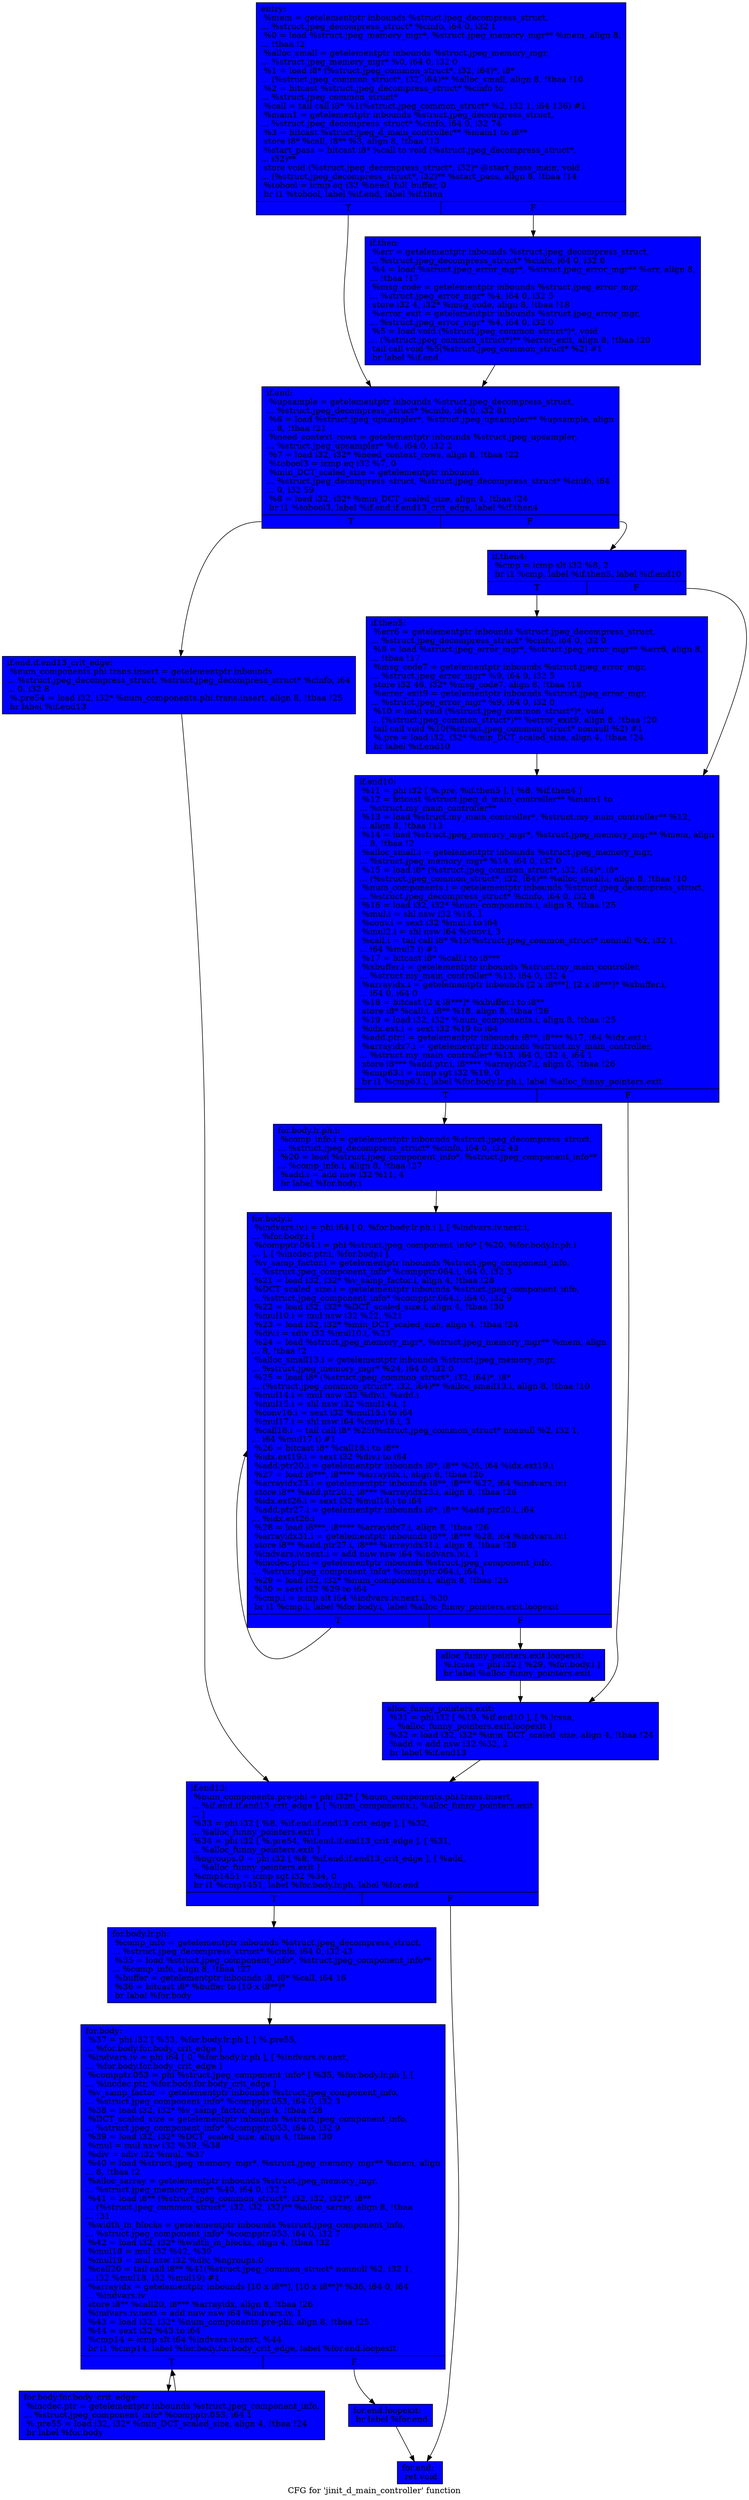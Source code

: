 digraph "CFG for 'jinit_d_main_controller' function" {
	label="CFG for 'jinit_d_main_controller' function";

	Node0x63445e0 [shape=record, style = filled, fillcolor = blue, label="{entry:\l  %mem = getelementptr inbounds %struct.jpeg_decompress_struct,\l... %struct.jpeg_decompress_struct* %cinfo, i64 0, i32 1\l  %0 = load %struct.jpeg_memory_mgr*, %struct.jpeg_memory_mgr** %mem, align 8,\l... !tbaa !2\l  %alloc_small = getelementptr inbounds %struct.jpeg_memory_mgr,\l... %struct.jpeg_memory_mgr* %0, i64 0, i32 0\l  %1 = load i8* (%struct.jpeg_common_struct*, i32, i64)*, i8*\l... (%struct.jpeg_common_struct*, i32, i64)** %alloc_small, align 8, !tbaa !10\l  %2 = bitcast %struct.jpeg_decompress_struct* %cinfo to\l... %struct.jpeg_common_struct*\l  %call = tail call i8* %1(%struct.jpeg_common_struct* %2, i32 1, i64 136) #1\l  %main1 = getelementptr inbounds %struct.jpeg_decompress_struct,\l... %struct.jpeg_decompress_struct* %cinfo, i64 0, i32 74\l  %3 = bitcast %struct.jpeg_d_main_controller** %main1 to i8**\l  store i8* %call, i8** %3, align 8, !tbaa !13\l  %start_pass = bitcast i8* %call to void (%struct.jpeg_decompress_struct*,\l... i32)**\l  store void (%struct.jpeg_decompress_struct*, i32)* @start_pass_main, void\l... (%struct.jpeg_decompress_struct*, i32)** %start_pass, align 8, !tbaa !14\l  %tobool = icmp eq i32 %need_full_buffer, 0\l  br i1 %tobool, label %if.end, label %if.then\l|{<s0>T|<s1>F}}"];
	Node0x63445e0:s0 -> Node0x6346b10;
	Node0x63445e0:s1 -> Node0x6346be0;
	Node0x6346be0 [shape=record, style = filled, fillcolor = blue, label="{if.then:                                          \l  %err = getelementptr inbounds %struct.jpeg_decompress_struct,\l... %struct.jpeg_decompress_struct* %cinfo, i64 0, i32 0\l  %4 = load %struct.jpeg_error_mgr*, %struct.jpeg_error_mgr** %err, align 8,\l... !tbaa !17\l  %msg_code = getelementptr inbounds %struct.jpeg_error_mgr,\l... %struct.jpeg_error_mgr* %4, i64 0, i32 5\l  store i32 4, i32* %msg_code, align 8, !tbaa !18\l  %error_exit = getelementptr inbounds %struct.jpeg_error_mgr,\l... %struct.jpeg_error_mgr* %4, i64 0, i32 0\l  %5 = load void (%struct.jpeg_common_struct*)*, void\l... (%struct.jpeg_common_struct*)** %error_exit, align 8, !tbaa !20\l  tail call void %5(%struct.jpeg_common_struct* %2) #1\l  br label %if.end\l}"];
	Node0x6346be0 -> Node0x6346b10;
	Node0x6346b10 [shape=record, style = filled, fillcolor = blue, label="{if.end:                                           \l  %upsample = getelementptr inbounds %struct.jpeg_decompress_struct,\l... %struct.jpeg_decompress_struct* %cinfo, i64 0, i32 81\l  %6 = load %struct.jpeg_upsampler*, %struct.jpeg_upsampler** %upsample, align\l... 8, !tbaa !21\l  %need_context_rows = getelementptr inbounds %struct.jpeg_upsampler,\l... %struct.jpeg_upsampler* %6, i64 0, i32 2\l  %7 = load i32, i32* %need_context_rows, align 8, !tbaa !22\l  %tobool3 = icmp eq i32 %7, 0\l  %min_DCT_scaled_size = getelementptr inbounds\l... %struct.jpeg_decompress_struct, %struct.jpeg_decompress_struct* %cinfo, i64\l... 0, i32 59\l  %8 = load i32, i32* %min_DCT_scaled_size, align 4, !tbaa !24\l  br i1 %tobool3, label %if.end.if.end13_crit_edge, label %if.then4\l|{<s0>T|<s1>F}}"];
	Node0x6346b10:s0 -> Node0x6346f30;
	Node0x6346b10:s1 -> Node0x6348080;
	Node0x6346f30 [shape=record, style = filled, fillcolor = blue, label="{if.end.if.end13_crit_edge:                        \l  %num_components.phi.trans.insert = getelementptr inbounds\l... %struct.jpeg_decompress_struct, %struct.jpeg_decompress_struct* %cinfo, i64\l... 0, i32 8\l  %.pre54 = load i32, i32* %num_components.phi.trans.insert, align 8, !tbaa !25\l  br label %if.end13\l}"];
	Node0x6346f30 -> Node0x6348460;
	Node0x6348080 [shape=record, style = filled, fillcolor = blue, label="{if.then4:                                         \l  %cmp = icmp slt i32 %8, 2\l  br i1 %cmp, label %if.then5, label %if.end10\l|{<s0>T|<s1>F}}"];
	Node0x6348080:s0 -> Node0x6348610;
	Node0x6348080:s1 -> Node0x6347060;
	Node0x6348610 [shape=record, style = filled, fillcolor = blue, label="{if.then5:                                         \l  %err6 = getelementptr inbounds %struct.jpeg_decompress_struct,\l... %struct.jpeg_decompress_struct* %cinfo, i64 0, i32 0\l  %9 = load %struct.jpeg_error_mgr*, %struct.jpeg_error_mgr** %err6, align 8,\l... !tbaa !17\l  %msg_code7 = getelementptr inbounds %struct.jpeg_error_mgr,\l... %struct.jpeg_error_mgr* %9, i64 0, i32 5\l  store i32 46, i32* %msg_code7, align 8, !tbaa !18\l  %error_exit9 = getelementptr inbounds %struct.jpeg_error_mgr,\l... %struct.jpeg_error_mgr* %9, i64 0, i32 0\l  %10 = load void (%struct.jpeg_common_struct*)*, void\l... (%struct.jpeg_common_struct*)** %error_exit9, align 8, !tbaa !20\l  tail call void %10(%struct.jpeg_common_struct* nonnull %2) #1\l  %.pre = load i32, i32* %min_DCT_scaled_size, align 4, !tbaa !24\l  br label %if.end10\l}"];
	Node0x6348610 -> Node0x6347060;
	Node0x6347060 [shape=record, style = filled, fillcolor = blue, label="{if.end10:                                         \l  %11 = phi i32 [ %.pre, %if.then5 ], [ %8, %if.then4 ]\l  %12 = bitcast %struct.jpeg_d_main_controller** %main1 to\l... %struct.my_main_controller**\l  %13 = load %struct.my_main_controller*, %struct.my_main_controller** %12,\l... align 8, !tbaa !13\l  %14 = load %struct.jpeg_memory_mgr*, %struct.jpeg_memory_mgr** %mem, align\l... 8, !tbaa !2\l  %alloc_small.i = getelementptr inbounds %struct.jpeg_memory_mgr,\l... %struct.jpeg_memory_mgr* %14, i64 0, i32 0\l  %15 = load i8* (%struct.jpeg_common_struct*, i32, i64)*, i8*\l... (%struct.jpeg_common_struct*, i32, i64)** %alloc_small.i, align 8, !tbaa !10\l  %num_components.i = getelementptr inbounds %struct.jpeg_decompress_struct,\l... %struct.jpeg_decompress_struct* %cinfo, i64 0, i32 8\l  %16 = load i32, i32* %num_components.i, align 8, !tbaa !25\l  %mul.i = shl nsw i32 %16, 1\l  %conv.i = sext i32 %mul.i to i64\l  %mul2.i = shl nsw i64 %conv.i, 3\l  %call.i = tail call i8* %15(%struct.jpeg_common_struct* nonnull %2, i32 1,\l... i64 %mul2.i) #1\l  %17 = bitcast i8* %call.i to i8***\l  %xbuffer.i = getelementptr inbounds %struct.my_main_controller,\l... %struct.my_main_controller* %13, i64 0, i32 4\l  %arrayidx.i = getelementptr inbounds [2 x i8***], [2 x i8***]* %xbuffer.i,\l... i64 0, i64 0\l  %18 = bitcast [2 x i8***]* %xbuffer.i to i8**\l  store i8* %call.i, i8** %18, align 8, !tbaa !26\l  %19 = load i32, i32* %num_components.i, align 8, !tbaa !25\l  %idx.ext.i = sext i32 %19 to i64\l  %add.ptr.i = getelementptr inbounds i8**, i8*** %17, i64 %idx.ext.i\l  %arrayidx7.i = getelementptr inbounds %struct.my_main_controller,\l... %struct.my_main_controller* %13, i64 0, i32 4, i64 1\l  store i8*** %add.ptr.i, i8**** %arrayidx7.i, align 8, !tbaa !26\l  %cmp63.i = icmp sgt i32 %19, 0\l  br i1 %cmp63.i, label %for.body.lr.ph.i, label %alloc_funny_pointers.exit\l|{<s0>T|<s1>F}}"];
	Node0x6347060:s0 -> Node0x634d5c0;
	Node0x6347060:s1 -> Node0x634d6c0;
	Node0x634d5c0 [shape=record, style = filled, fillcolor = blue, label="{for.body.lr.ph.i:                                 \l  %comp_info.i = getelementptr inbounds %struct.jpeg_decompress_struct,\l... %struct.jpeg_decompress_struct* %cinfo, i64 0, i32 43\l  %20 = load %struct.jpeg_component_info*, %struct.jpeg_component_info**\l... %comp_info.i, align 8, !tbaa !27\l  %add.i = add nsw i32 %11, 4\l  br label %for.body.i\l}"];
	Node0x634d5c0 -> Node0x63441a0;
	Node0x63441a0 [shape=record, style = filled, fillcolor = blue, label="{for.body.i:                                       \l  %indvars.iv.i = phi i64 [ 0, %for.body.lr.ph.i ], [ %indvars.iv.next.i,\l... %for.body.i ]\l  %compptr.064.i = phi %struct.jpeg_component_info* [ %20, %for.body.lr.ph.i\l... ], [ %incdec.ptr.i, %for.body.i ]\l  %v_samp_factor.i = getelementptr inbounds %struct.jpeg_component_info,\l... %struct.jpeg_component_info* %compptr.064.i, i64 0, i32 3\l  %21 = load i32, i32* %v_samp_factor.i, align 4, !tbaa !28\l  %DCT_scaled_size.i = getelementptr inbounds %struct.jpeg_component_info,\l... %struct.jpeg_component_info* %compptr.064.i, i64 0, i32 9\l  %22 = load i32, i32* %DCT_scaled_size.i, align 4, !tbaa !30\l  %mul10.i = mul nsw i32 %22, %21\l  %23 = load i32, i32* %min_DCT_scaled_size, align 4, !tbaa !24\l  %div.i = sdiv i32 %mul10.i, %23\l  %24 = load %struct.jpeg_memory_mgr*, %struct.jpeg_memory_mgr** %mem, align\l... 8, !tbaa !2\l  %alloc_small13.i = getelementptr inbounds %struct.jpeg_memory_mgr,\l... %struct.jpeg_memory_mgr* %24, i64 0, i32 0\l  %25 = load i8* (%struct.jpeg_common_struct*, i32, i64)*, i8*\l... (%struct.jpeg_common_struct*, i32, i64)** %alloc_small13.i, align 8, !tbaa !10\l  %mul14.i = mul nsw i32 %div.i, %add.i\l  %mul15.i = shl nsw i32 %mul14.i, 1\l  %conv16.i = sext i32 %mul15.i to i64\l  %mul17.i = shl nsw i64 %conv16.i, 3\l  %call18.i = tail call i8* %25(%struct.jpeg_common_struct* nonnull %2, i32 1,\l... i64 %mul17.i) #1\l  %26 = bitcast i8* %call18.i to i8**\l  %idx.ext19.i = sext i32 %div.i to i64\l  %add.ptr20.i = getelementptr inbounds i8*, i8** %26, i64 %idx.ext19.i\l  %27 = load i8***, i8**** %arrayidx.i, align 8, !tbaa !26\l  %arrayidx23.i = getelementptr inbounds i8**, i8*** %27, i64 %indvars.iv.i\l  store i8** %add.ptr20.i, i8*** %arrayidx23.i, align 8, !tbaa !26\l  %idx.ext26.i = sext i32 %mul14.i to i64\l  %add.ptr27.i = getelementptr inbounds i8*, i8** %add.ptr20.i, i64\l... %idx.ext26.i\l  %28 = load i8***, i8**** %arrayidx7.i, align 8, !tbaa !26\l  %arrayidx31.i = getelementptr inbounds i8**, i8*** %28, i64 %indvars.iv.i\l  store i8** %add.ptr27.i, i8*** %arrayidx31.i, align 8, !tbaa !26\l  %indvars.iv.next.i = add nuw nsw i64 %indvars.iv.i, 1\l  %incdec.ptr.i = getelementptr inbounds %struct.jpeg_component_info,\l... %struct.jpeg_component_info* %compptr.064.i, i64 1\l  %29 = load i32, i32* %num_components.i, align 8, !tbaa !25\l  %30 = sext i32 %29 to i64\l  %cmp.i = icmp slt i64 %indvars.iv.next.i, %30\l  br i1 %cmp.i, label %for.body.i, label %alloc_funny_pointers.exit.loopexit\l|{<s0>T|<s1>F}}"];
	Node0x63441a0:s0 -> Node0x63441a0;
	Node0x63441a0:s1 -> Node0x634fb00;
	Node0x634fb00 [shape=record, style = filled, fillcolor = blue, label="{alloc_funny_pointers.exit.loopexit:               \l  %.lcssa = phi i32 [ %29, %for.body.i ]\l  br label %alloc_funny_pointers.exit\l}"];
	Node0x634fb00 -> Node0x634d6c0;
	Node0x634d6c0 [shape=record, style = filled, fillcolor = blue, label="{alloc_funny_pointers.exit:                        \l  %31 = phi i32 [ %19, %if.end10 ], [ %.lcssa,\l... %alloc_funny_pointers.exit.loopexit ]\l  %32 = load i32, i32* %min_DCT_scaled_size, align 4, !tbaa !24\l  %add = add nsw i32 %32, 2\l  br label %if.end13\l}"];
	Node0x634d6c0 -> Node0x6348460;
	Node0x6348460 [shape=record, style = filled, fillcolor = blue, label="{if.end13:                                         \l  %num_components.pre-phi = phi i32* [ %num_components.phi.trans.insert,\l... %if.end.if.end13_crit_edge ], [ %num_components.i, %alloc_funny_pointers.exit\l... ]\l  %33 = phi i32 [ %8, %if.end.if.end13_crit_edge ], [ %32,\l... %alloc_funny_pointers.exit ]\l  %34 = phi i32 [ %.pre54, %if.end.if.end13_crit_edge ], [ %31,\l... %alloc_funny_pointers.exit ]\l  %ngroups.0 = phi i32 [ %8, %if.end.if.end13_crit_edge ], [ %add,\l... %alloc_funny_pointers.exit ]\l  %cmp1451 = icmp sgt i32 %34, 0\l  br i1 %cmp1451, label %for.body.lr.ph, label %for.end\l|{<s0>T|<s1>F}}"];
	Node0x6348460:s0 -> Node0x6350270;
	Node0x6348460:s1 -> Node0x6350350;
	Node0x6350270 [shape=record, style = filled, fillcolor = blue, label="{for.body.lr.ph:                                   \l  %comp_info = getelementptr inbounds %struct.jpeg_decompress_struct,\l... %struct.jpeg_decompress_struct* %cinfo, i64 0, i32 43\l  %35 = load %struct.jpeg_component_info*, %struct.jpeg_component_info**\l... %comp_info, align 8, !tbaa !27\l  %buffer = getelementptr inbounds i8, i8* %call, i64 16\l  %36 = bitcast i8* %buffer to [10 x i8**]*\l  br label %for.body\l}"];
	Node0x6350270 -> Node0x6350c70;
	Node0x6350c70 [shape=record, style = filled, fillcolor = blue, label="{for.body:                                         \l  %37 = phi i32 [ %33, %for.body.lr.ph ], [ %.pre55,\l... %for.body.for.body_crit_edge ]\l  %indvars.iv = phi i64 [ 0, %for.body.lr.ph ], [ %indvars.iv.next,\l... %for.body.for.body_crit_edge ]\l  %compptr.053 = phi %struct.jpeg_component_info* [ %35, %for.body.lr.ph ], [\l... %incdec.ptr, %for.body.for.body_crit_edge ]\l  %v_samp_factor = getelementptr inbounds %struct.jpeg_component_info,\l... %struct.jpeg_component_info* %compptr.053, i64 0, i32 3\l  %38 = load i32, i32* %v_samp_factor, align 4, !tbaa !28\l  %DCT_scaled_size = getelementptr inbounds %struct.jpeg_component_info,\l... %struct.jpeg_component_info* %compptr.053, i64 0, i32 9\l  %39 = load i32, i32* %DCT_scaled_size, align 4, !tbaa !30\l  %mul = mul nsw i32 %39, %38\l  %div = sdiv i32 %mul, %37\l  %40 = load %struct.jpeg_memory_mgr*, %struct.jpeg_memory_mgr** %mem, align\l... 8, !tbaa !2\l  %alloc_sarray = getelementptr inbounds %struct.jpeg_memory_mgr,\l... %struct.jpeg_memory_mgr* %40, i64 0, i32 2\l  %41 = load i8** (%struct.jpeg_common_struct*, i32, i32, i32)*, i8**\l... (%struct.jpeg_common_struct*, i32, i32, i32)** %alloc_sarray, align 8, !tbaa\l... !31\l  %width_in_blocks = getelementptr inbounds %struct.jpeg_component_info,\l... %struct.jpeg_component_info* %compptr.053, i64 0, i32 7\l  %42 = load i32, i32* %width_in_blocks, align 4, !tbaa !32\l  %mul18 = mul i32 %42, %39\l  %mul19 = mul nsw i32 %div, %ngroups.0\l  %call20 = tail call i8** %41(%struct.jpeg_common_struct* nonnull %2, i32 1,\l... i32 %mul18, i32 %mul19) #1\l  %arrayidx = getelementptr inbounds [10 x i8**], [10 x i8**]* %36, i64 0, i64\l... %indvars.iv\l  store i8** %call20, i8*** %arrayidx, align 8, !tbaa !26\l  %indvars.iv.next = add nuw nsw i64 %indvars.iv, 1\l  %43 = load i32, i32* %num_components.pre-phi, align 8, !tbaa !25\l  %44 = sext i32 %43 to i64\l  %cmp14 = icmp slt i64 %indvars.iv.next, %44\l  br i1 %cmp14, label %for.body.for.body_crit_edge, label %for.end.loopexit\l|{<s0>T|<s1>F}}"];
	Node0x6350c70:s0 -> Node0x6350e40;
	Node0x6350c70:s1 -> Node0x634ddb0;
	Node0x6350e40 [shape=record, style = filled, fillcolor = blue, label="{for.body.for.body_crit_edge:                      \l  %incdec.ptr = getelementptr inbounds %struct.jpeg_component_info,\l... %struct.jpeg_component_info* %compptr.053, i64 1\l  %.pre55 = load i32, i32* %min_DCT_scaled_size, align 4, !tbaa !24\l  br label %for.body\l}"];
	Node0x6350e40 -> Node0x6350c70;
	Node0x634ddb0 [shape=record, style = filled, fillcolor = blue, label="{for.end.loopexit:                                 \l  br label %for.end\l}"];
	Node0x634ddb0 -> Node0x6350350;
	Node0x6350350 [shape=record, style = filled, fillcolor = blue, label="{for.end:                                          \l  ret void\l}"];
}

